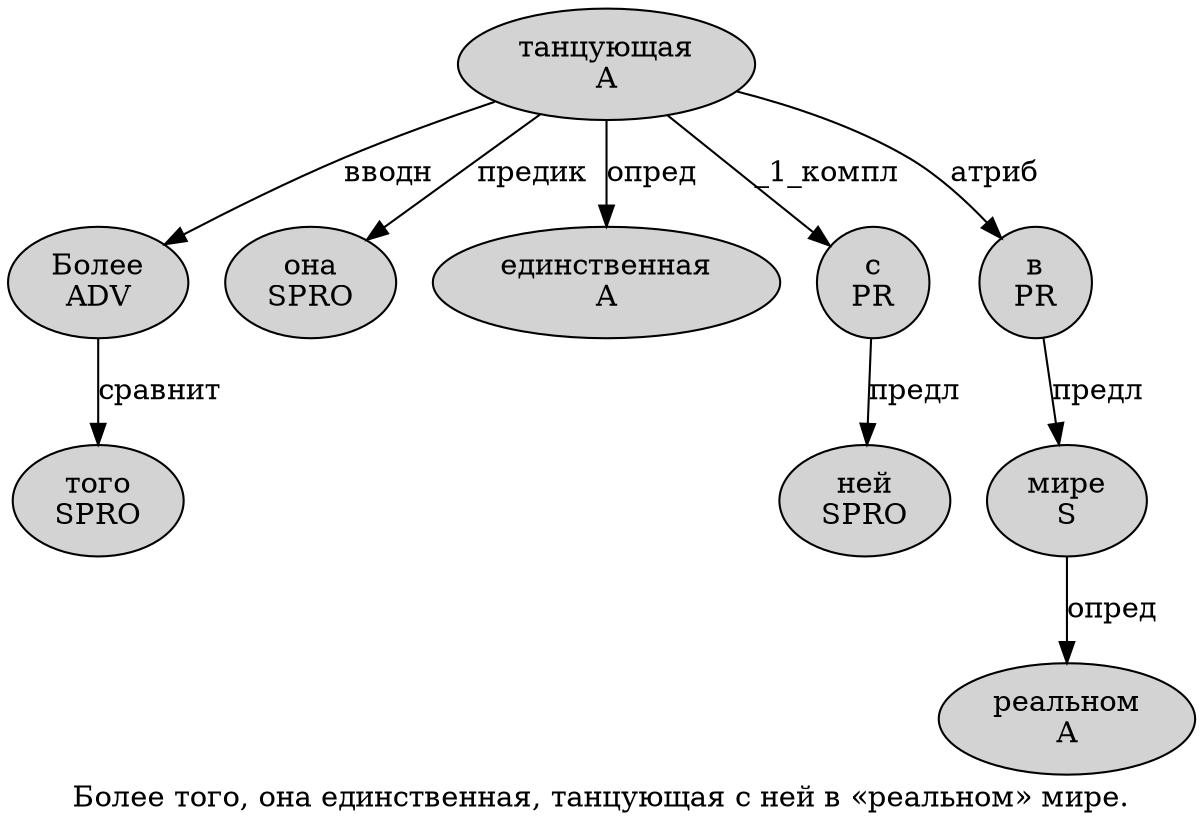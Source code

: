 digraph SENTENCE_463 {
	graph [label="Более того, она единственная, танцующая с ней в «реальном» мире."]
	node [style=filled]
		0 [label="Более
ADV" color="" fillcolor=lightgray penwidth=1 shape=ellipse]
		1 [label="того
SPRO" color="" fillcolor=lightgray penwidth=1 shape=ellipse]
		3 [label="она
SPRO" color="" fillcolor=lightgray penwidth=1 shape=ellipse]
		4 [label="единственная
A" color="" fillcolor=lightgray penwidth=1 shape=ellipse]
		6 [label="танцующая
A" color="" fillcolor=lightgray penwidth=1 shape=ellipse]
		7 [label="с
PR" color="" fillcolor=lightgray penwidth=1 shape=ellipse]
		8 [label="ней
SPRO" color="" fillcolor=lightgray penwidth=1 shape=ellipse]
		9 [label="в
PR" color="" fillcolor=lightgray penwidth=1 shape=ellipse]
		11 [label="реальном
A" color="" fillcolor=lightgray penwidth=1 shape=ellipse]
		13 [label="мире
S" color="" fillcolor=lightgray penwidth=1 shape=ellipse]
			7 -> 8 [label="предл"]
			13 -> 11 [label="опред"]
			9 -> 13 [label="предл"]
			6 -> 0 [label="вводн"]
			6 -> 3 [label="предик"]
			6 -> 4 [label="опред"]
			6 -> 7 [label="_1_компл"]
			6 -> 9 [label="атриб"]
			0 -> 1 [label="сравнит"]
}